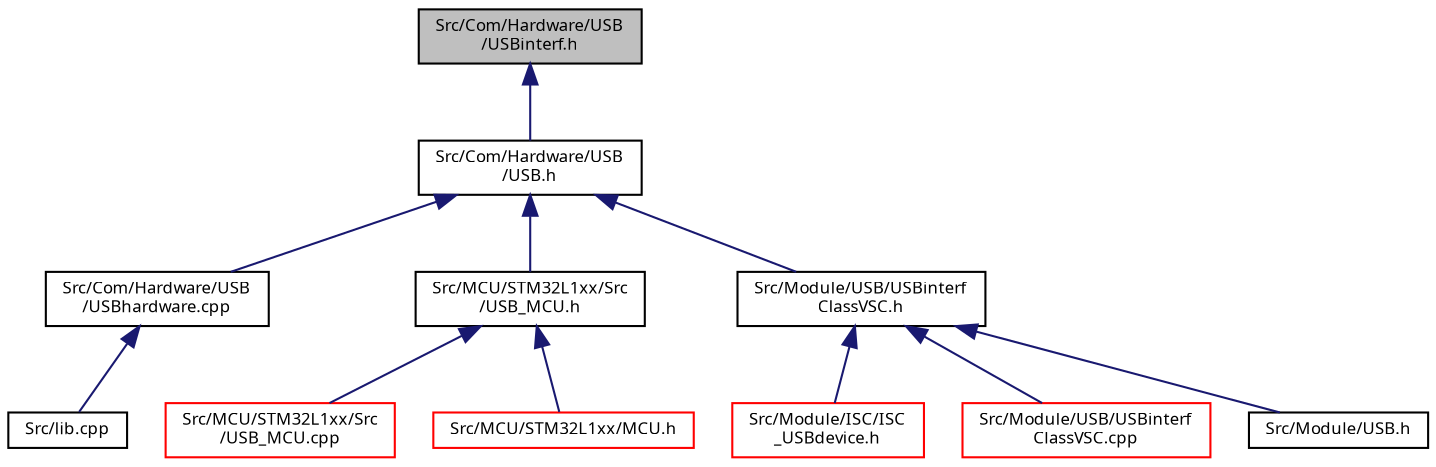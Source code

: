 digraph "Src/Com/Hardware/USB/USBinterf.h"
{
  edge [fontname="Sans",fontsize="8",labelfontname="Sans",labelfontsize="8"];
  node [fontname="Sans",fontsize="8",shape=record];
  Node1 [label="Src/Com/Hardware/USB\l/USBinterf.h",height=0.2,width=0.4,color="black", fillcolor="grey75", style="filled", fontcolor="black"];
  Node1 -> Node2 [dir="back",color="midnightblue",fontsize="8",style="solid",fontname="Sans"];
  Node2 [label="Src/Com/Hardware/USB\l/USB.h",height=0.2,width=0.4,color="black", fillcolor="white", style="filled",URL="$_com_2_hardware_2_u_s_b_2_u_s_b_8h_source.html"];
  Node2 -> Node3 [dir="back",color="midnightblue",fontsize="8",style="solid",fontname="Sans"];
  Node3 [label="Src/Com/Hardware/USB\l/USBhardware.cpp",height=0.2,width=0.4,color="black", fillcolor="white", style="filled",URL="$_u_s_bhardware_8cpp.html"];
  Node3 -> Node4 [dir="back",color="midnightblue",fontsize="8",style="solid",fontname="Sans"];
  Node4 [label="Src/lib.cpp",height=0.2,width=0.4,color="black", fillcolor="white", style="filled",URL="$lib_8cpp.html",tooltip="Summary of complete library code. "];
  Node2 -> Node5 [dir="back",color="midnightblue",fontsize="8",style="solid",fontname="Sans"];
  Node5 [label="Src/MCU/STM32L1xx/Src\l/USB_MCU.h",height=0.2,width=0.4,color="black", fillcolor="white", style="filled",URL="$_u_s_b___m_c_u_8h.html"];
  Node5 -> Node6 [dir="back",color="midnightblue",fontsize="8",style="solid",fontname="Sans"];
  Node6 [label="Src/MCU/STM32L1xx/Src\l/USB_MCU.cpp",height=0.2,width=0.4,color="red", fillcolor="white", style="filled",URL="$_u_s_b___m_c_u_8cpp.html"];
  Node5 -> Node7 [dir="back",color="midnightblue",fontsize="8",style="solid",fontname="Sans"];
  Node7 [label="Src/MCU/STM32L1xx/MCU.h",height=0.2,width=0.4,color="red", fillcolor="white", style="filled",URL="$_m_c_u_8h_source.html"];
  Node2 -> Node8 [dir="back",color="midnightblue",fontsize="8",style="solid",fontname="Sans"];
  Node8 [label="Src/Module/USB/USBinterf\lClassVSC.h",height=0.2,width=0.4,color="black", fillcolor="white", style="filled",URL="$_u_s_binterf_class_v_s_c_8h.html"];
  Node8 -> Node9 [dir="back",color="midnightblue",fontsize="8",style="solid",fontname="Sans"];
  Node9 [label="Src/Module/ISC/ISC\l_USBdevice.h",height=0.2,width=0.4,color="red", fillcolor="white", style="filled",URL="$_i_s_c___u_s_bdevice_8h_source.html"];
  Node8 -> Node10 [dir="back",color="midnightblue",fontsize="8",style="solid",fontname="Sans"];
  Node10 [label="Src/Module/USB/USBinterf\lClassVSC.cpp",height=0.2,width=0.4,color="red", fillcolor="white", style="filled",URL="$_u_s_binterf_class_v_s_c_8cpp.html"];
  Node8 -> Node11 [dir="back",color="midnightblue",fontsize="8",style="solid",fontname="Sans"];
  Node11 [label="Src/Module/USB.h",height=0.2,width=0.4,color="black", fillcolor="white", style="filled",URL="$_module_2_u_s_b_8h.html",tooltip="Collection of USB related classes. "];
}

